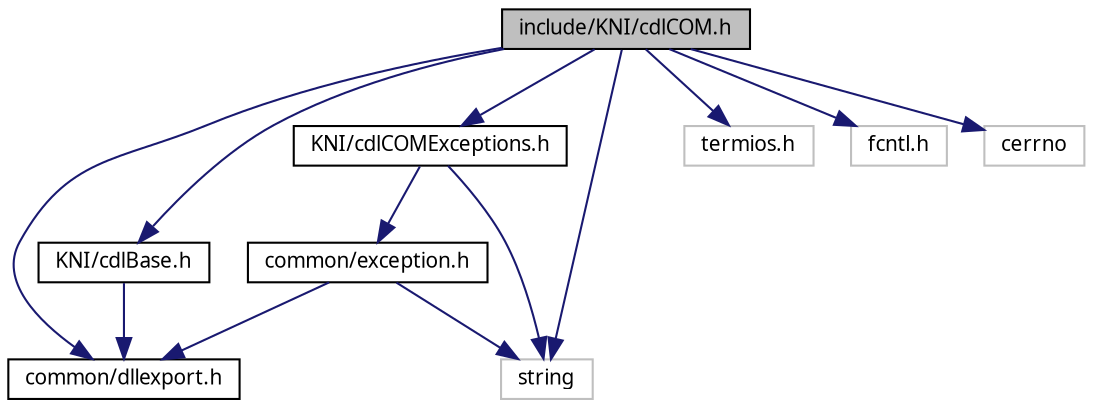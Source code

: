 digraph G
{
  edge [fontname="FreeSans.ttf",fontsize=10,labelfontname="FreeSans.ttf",labelfontsize=10];
  node [fontname="FreeSans.ttf",fontsize=10,shape=record];
  Node1 [label="include/KNI/cdlCOM.h",height=0.2,width=0.4,color="black", fillcolor="grey75", style="filled" fontcolor="black"];
  Node1 -> Node2 [color="midnightblue",fontsize=10,style="solid",fontname="FreeSans.ttf"];
  Node2 [label="common/dllexport.h",height=0.2,width=0.4,color="black", fillcolor="white", style="filled",URL="$dllexport_8h.html"];
  Node1 -> Node3 [color="midnightblue",fontsize=10,style="solid",fontname="FreeSans.ttf"];
  Node3 [label="KNI/cdlBase.h",height=0.2,width=0.4,color="black", fillcolor="white", style="filled",URL="$cdlBase_8h.html"];
  Node3 -> Node2 [color="midnightblue",fontsize=10,style="solid",fontname="FreeSans.ttf"];
  Node1 -> Node4 [color="midnightblue",fontsize=10,style="solid",fontname="FreeSans.ttf"];
  Node4 [label="KNI/cdlCOMExceptions.h",height=0.2,width=0.4,color="black", fillcolor="white", style="filled",URL="$cdlCOMExceptions_8h.html"];
  Node4 -> Node5 [color="midnightblue",fontsize=10,style="solid",fontname="FreeSans.ttf"];
  Node5 [label="common/exception.h",height=0.2,width=0.4,color="black", fillcolor="white", style="filled",URL="$exception_8h.html"];
  Node5 -> Node6 [color="midnightblue",fontsize=10,style="solid",fontname="FreeSans.ttf"];
  Node6 [label="string",height=0.2,width=0.4,color="grey75", fillcolor="white", style="filled"];
  Node5 -> Node2 [color="midnightblue",fontsize=10,style="solid",fontname="FreeSans.ttf"];
  Node4 -> Node6 [color="midnightblue",fontsize=10,style="solid",fontname="FreeSans.ttf"];
  Node1 -> Node6 [color="midnightblue",fontsize=10,style="solid",fontname="FreeSans.ttf"];
  Node1 -> Node7 [color="midnightblue",fontsize=10,style="solid",fontname="FreeSans.ttf"];
  Node7 [label="termios.h",height=0.2,width=0.4,color="grey75", fillcolor="white", style="filled"];
  Node1 -> Node8 [color="midnightblue",fontsize=10,style="solid",fontname="FreeSans.ttf"];
  Node8 [label="fcntl.h",height=0.2,width=0.4,color="grey75", fillcolor="white", style="filled"];
  Node1 -> Node9 [color="midnightblue",fontsize=10,style="solid",fontname="FreeSans.ttf"];
  Node9 [label="cerrno",height=0.2,width=0.4,color="grey75", fillcolor="white", style="filled"];
}
